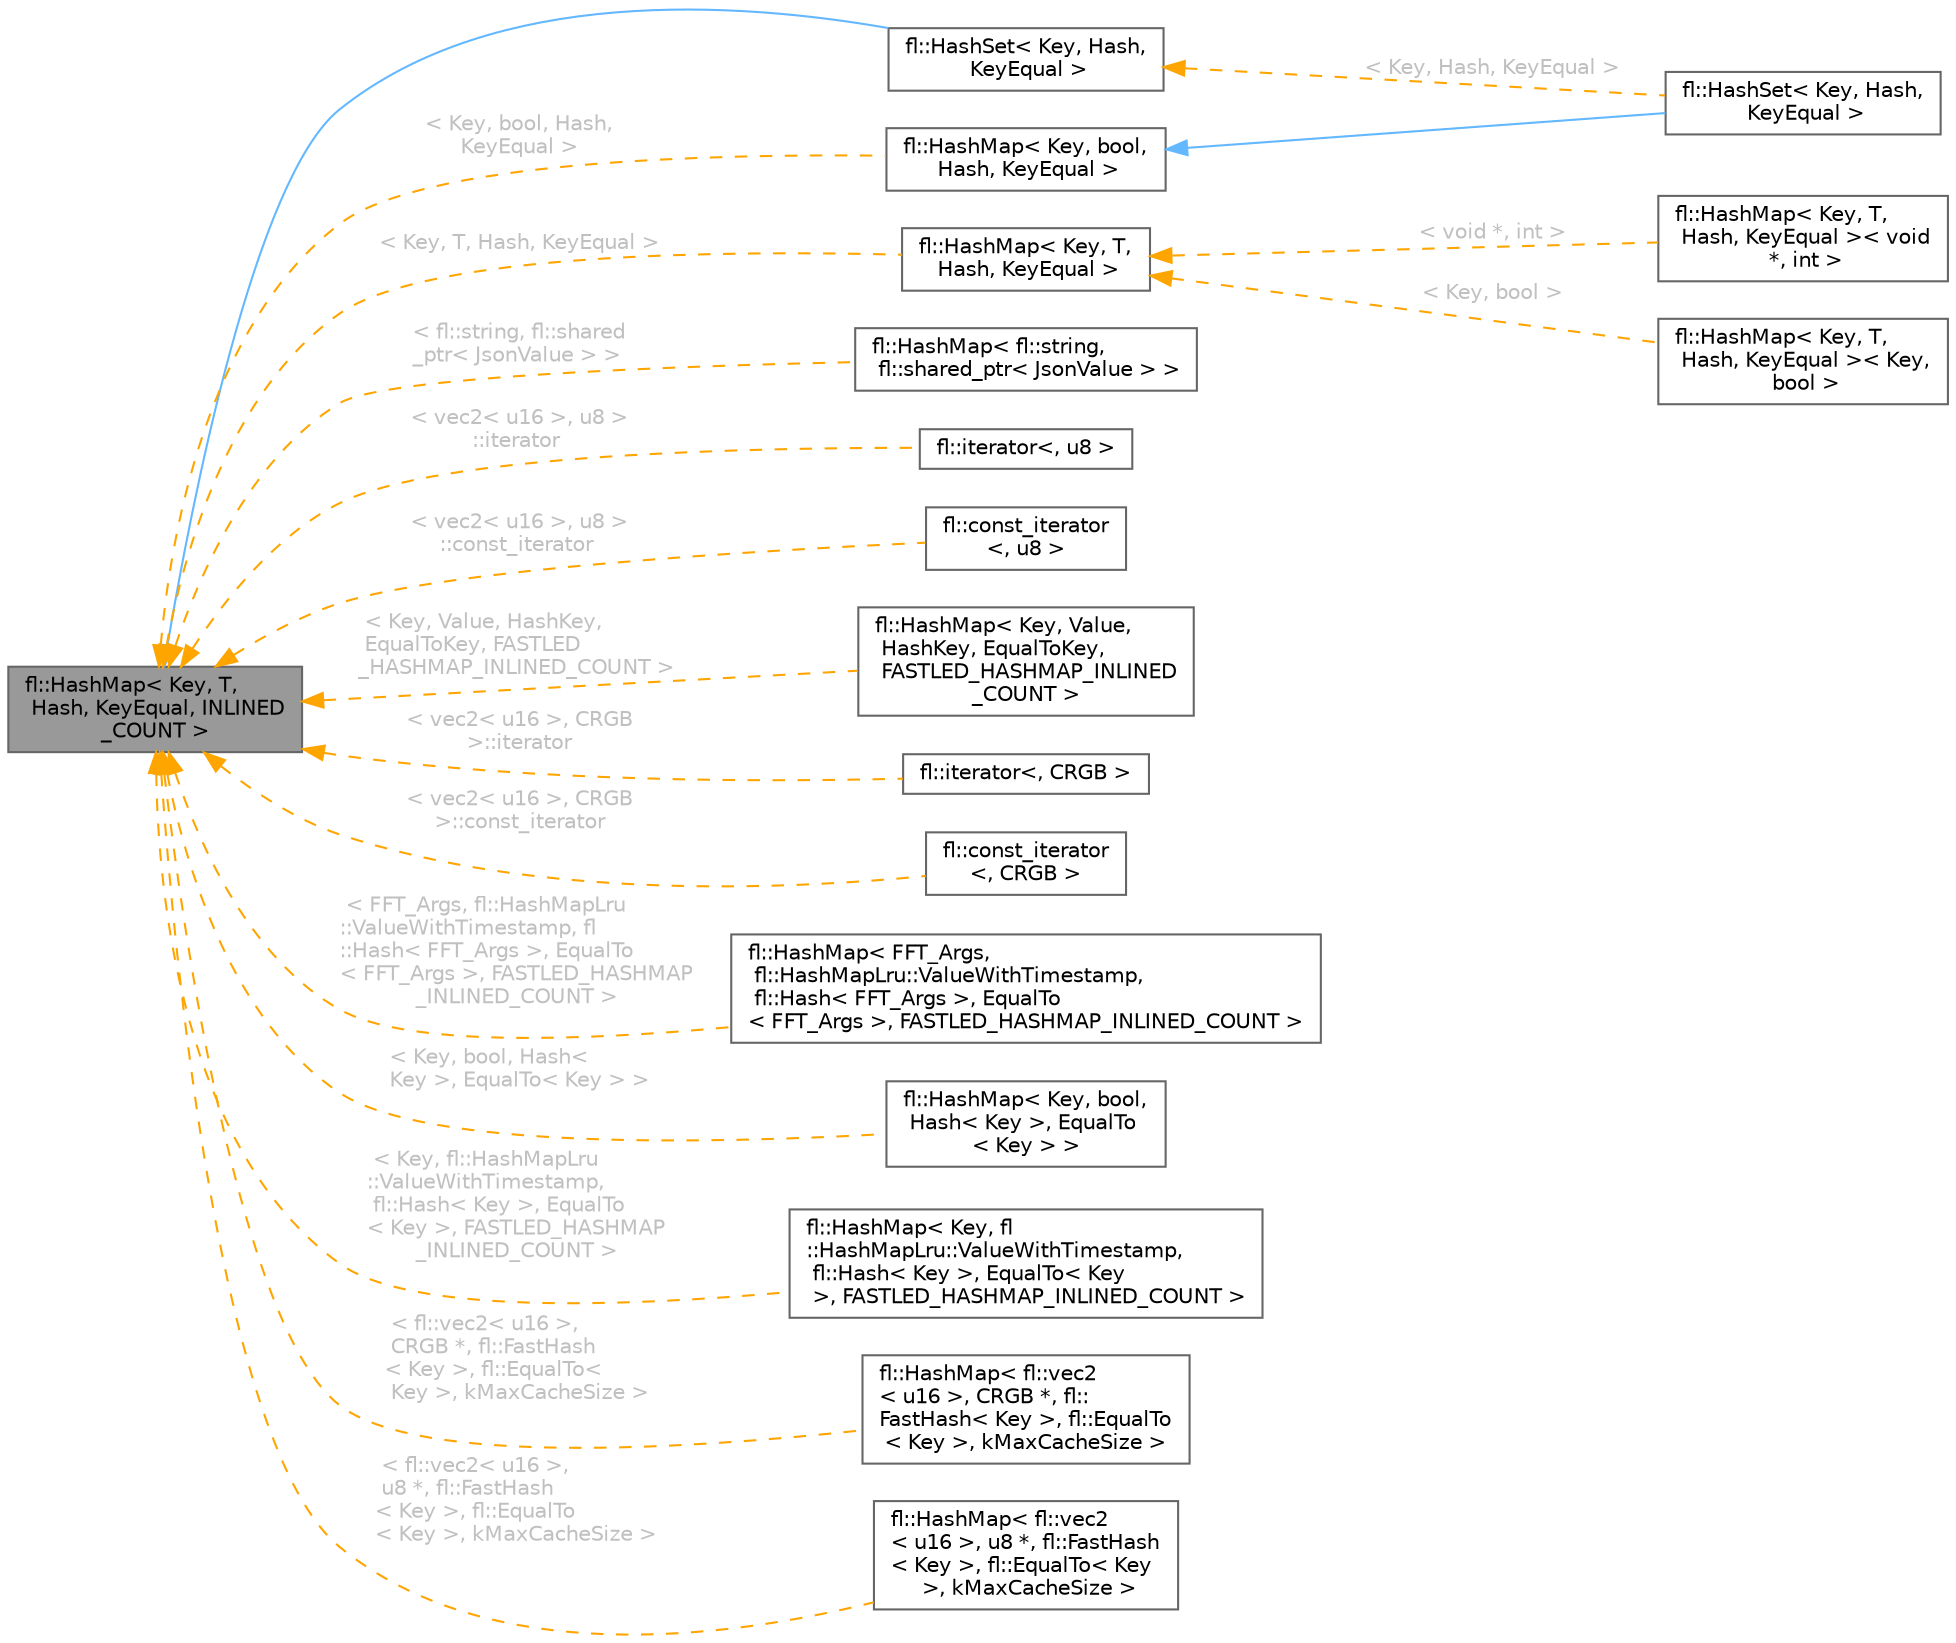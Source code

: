 digraph "fl::HashMap&lt; Key, T, Hash, KeyEqual, INLINED_COUNT &gt;"
{
 // INTERACTIVE_SVG=YES
 // LATEX_PDF_SIZE
  bgcolor="transparent";
  edge [fontname=Helvetica,fontsize=10,labelfontname=Helvetica,labelfontsize=10];
  node [fontname=Helvetica,fontsize=10,shape=box,height=0.2,width=0.4];
  rankdir="LR";
  Node1 [id="Node000001",label="fl::HashMap\< Key, T,\l Hash, KeyEqual, INLINED\l_COUNT \>",height=0.2,width=0.4,color="gray40", fillcolor="grey60", style="filled", fontcolor="black",tooltip=" "];
  Node1 -> Node2 [id="edge1_Node000001_Node000002",dir="back",color="steelblue1",style="solid",tooltip=" "];
  Node2 [id="Node000002",label="fl::HashSet\< Key, Hash,\l KeyEqual \>",height=0.2,width=0.4,color="gray40", fillcolor="white", style="filled",URL="$da/d8c/classfl_1_1_hash_set.html",tooltip=" "];
  Node2 -> Node3 [id="edge2_Node000002_Node000003",dir="back",color="orange",style="dashed",tooltip=" ",label=" \< Key, Hash, KeyEqual \>",fontcolor="grey" ];
  Node3 [id="Node000003",label="fl::HashSet\< Key, Hash,\l KeyEqual \>",height=0.2,width=0.4,color="gray40", fillcolor="white", style="filled",URL="$da/d8c/classfl_1_1_hash_set.html",tooltip=" "];
  Node1 -> Node4 [id="edge3_Node000001_Node000004",dir="back",color="orange",style="dashed",tooltip=" ",label=" \< Key, T, Hash, KeyEqual \>",fontcolor="grey" ];
  Node4 [id="Node000004",label="fl::HashMap\< Key, T,\l Hash, KeyEqual \>",height=0.2,width=0.4,color="gray40", fillcolor="white", style="filled",URL="$dc/de6/classfl_1_1_hash_map.html",tooltip=" "];
  Node4 -> Node5 [id="edge4_Node000004_Node000005",dir="back",color="orange",style="dashed",tooltip=" ",label=" \< void *, int \>",fontcolor="grey" ];
  Node5 [id="Node000005",label="fl::HashMap\< Key, T,\l Hash, KeyEqual \>\< void\l *, int \>",height=0.2,width=0.4,color="gray40", fillcolor="white", style="filled",URL="$dc/de6/classfl_1_1_hash_map.html",tooltip=" "];
  Node4 -> Node6 [id="edge5_Node000004_Node000006",dir="back",color="orange",style="dashed",tooltip=" ",label=" \< Key, bool \>",fontcolor="grey" ];
  Node6 [id="Node000006",label="fl::HashMap\< Key, T,\l Hash, KeyEqual \>\< Key,\l bool \>",height=0.2,width=0.4,color="gray40", fillcolor="white", style="filled",URL="$dc/de6/classfl_1_1_hash_map.html",tooltip=" "];
  Node1 -> Node7 [id="edge6_Node000001_Node000007",dir="back",color="orange",style="dashed",tooltip=" ",label=" \< Key, bool, Hash,\l KeyEqual \>",fontcolor="grey" ];
  Node7 [id="Node000007",label="fl::HashMap\< Key, bool,\l Hash, KeyEqual \>",height=0.2,width=0.4,color="gray40", fillcolor="white", style="filled",URL="$dc/de6/classfl_1_1_hash_map.html",tooltip=" "];
  Node7 -> Node3 [id="edge7_Node000007_Node000003",dir="back",color="steelblue1",style="solid",tooltip=" "];
  Node1 -> Node8 [id="edge8_Node000001_Node000008",dir="back",color="orange",style="dashed",tooltip=" ",label=" \< fl::string, fl::shared\l_ptr\< JsonValue \> \>",fontcolor="grey" ];
  Node8 [id="Node000008",label="fl::HashMap\< fl::string,\l fl::shared_ptr\< JsonValue \> \>",height=0.2,width=0.4,color="gray40", fillcolor="white", style="filled",URL="$dc/de6/classfl_1_1_hash_map.html",tooltip=" "];
  Node1 -> Node9 [id="edge9_Node000001_Node000009",dir="back",color="orange",style="dashed",tooltip=" ",label=" \< vec2\< u16 \>, u8 \>\l::iterator",fontcolor="grey" ];
  Node9 [id="Node000009",label="fl::iterator\<, u8 \>",height=0.2,width=0.4,color="gray40", fillcolor="white", style="filled",URL="$dc/de6/classfl_1_1_hash_map.html",tooltip=" "];
  Node1 -> Node10 [id="edge10_Node000001_Node000010",dir="back",color="orange",style="dashed",tooltip=" ",label=" \< vec2\< u16 \>, u8 \>\l::const_iterator",fontcolor="grey" ];
  Node10 [id="Node000010",label="fl::const_iterator\l\<, u8 \>",height=0.2,width=0.4,color="gray40", fillcolor="white", style="filled",URL="$dc/de6/classfl_1_1_hash_map.html",tooltip=" "];
  Node1 -> Node11 [id="edge11_Node000001_Node000011",dir="back",color="orange",style="dashed",tooltip=" ",label=" \< Key, Value, HashKey,\l EqualToKey, FASTLED\l_HASHMAP_INLINED_COUNT \>",fontcolor="grey" ];
  Node11 [id="Node000011",label="fl::HashMap\< Key, Value,\l HashKey, EqualToKey,\l FASTLED_HASHMAP_INLINED\l_COUNT \>",height=0.2,width=0.4,color="gray40", fillcolor="white", style="filled",URL="$dc/de6/classfl_1_1_hash_map.html",tooltip=" "];
  Node1 -> Node12 [id="edge12_Node000001_Node000012",dir="back",color="orange",style="dashed",tooltip=" ",label=" \< vec2\< u16 \>, CRGB\l \>::iterator",fontcolor="grey" ];
  Node12 [id="Node000012",label="fl::iterator\<, CRGB \>",height=0.2,width=0.4,color="gray40", fillcolor="white", style="filled",URL="$dc/de6/classfl_1_1_hash_map.html",tooltip=" "];
  Node1 -> Node13 [id="edge13_Node000001_Node000013",dir="back",color="orange",style="dashed",tooltip=" ",label=" \< vec2\< u16 \>, CRGB\l \>::const_iterator",fontcolor="grey" ];
  Node13 [id="Node000013",label="fl::const_iterator\l\<, CRGB \>",height=0.2,width=0.4,color="gray40", fillcolor="white", style="filled",URL="$dc/de6/classfl_1_1_hash_map.html",tooltip=" "];
  Node1 -> Node14 [id="edge14_Node000001_Node000014",dir="back",color="orange",style="dashed",tooltip=" ",label=" \< FFT_Args, fl::HashMapLru\l::ValueWithTimestamp, fl\l::Hash\< FFT_Args \>, EqualTo\l\< FFT_Args \>, FASTLED_HASHMAP\l_INLINED_COUNT \>",fontcolor="grey" ];
  Node14 [id="Node000014",label="fl::HashMap\< FFT_Args,\l fl::HashMapLru::ValueWithTimestamp,\l fl::Hash\< FFT_Args \>, EqualTo\l\< FFT_Args \>, FASTLED_HASHMAP_INLINED_COUNT \>",height=0.2,width=0.4,color="gray40", fillcolor="white", style="filled",URL="$dc/de6/classfl_1_1_hash_map.html",tooltip=" "];
  Node1 -> Node15 [id="edge15_Node000001_Node000015",dir="back",color="orange",style="dashed",tooltip=" ",label=" \< Key, bool, Hash\<\l Key \>, EqualTo\< Key \> \>",fontcolor="grey" ];
  Node15 [id="Node000015",label="fl::HashMap\< Key, bool,\l Hash\< Key \>, EqualTo\l\< Key \> \>",height=0.2,width=0.4,color="gray40", fillcolor="white", style="filled",URL="$dc/de6/classfl_1_1_hash_map.html",tooltip=" "];
  Node1 -> Node16 [id="edge16_Node000001_Node000016",dir="back",color="orange",style="dashed",tooltip=" ",label=" \< Key, fl::HashMapLru\l::ValueWithTimestamp,\l fl::Hash\< Key \>, EqualTo\l\< Key \>, FASTLED_HASHMAP\l_INLINED_COUNT \>",fontcolor="grey" ];
  Node16 [id="Node000016",label="fl::HashMap\< Key, fl\l::HashMapLru::ValueWithTimestamp,\l fl::Hash\< Key \>, EqualTo\< Key\l \>, FASTLED_HASHMAP_INLINED_COUNT \>",height=0.2,width=0.4,color="gray40", fillcolor="white", style="filled",URL="$dc/de6/classfl_1_1_hash_map.html",tooltip=" "];
  Node1 -> Node17 [id="edge17_Node000001_Node000017",dir="back",color="orange",style="dashed",tooltip=" ",label=" \< fl::vec2\< u16 \>,\l CRGB *, fl::FastHash\l\< Key \>, fl::EqualTo\<\l Key \>, kMaxCacheSize \>",fontcolor="grey" ];
  Node17 [id="Node000017",label="fl::HashMap\< fl::vec2\l\< u16 \>, CRGB *, fl::\lFastHash\< Key \>, fl::EqualTo\l\< Key \>, kMaxCacheSize \>",height=0.2,width=0.4,color="gray40", fillcolor="white", style="filled",URL="$dc/de6/classfl_1_1_hash_map.html",tooltip=" "];
  Node1 -> Node18 [id="edge18_Node000001_Node000018",dir="back",color="orange",style="dashed",tooltip=" ",label=" \< fl::vec2\< u16 \>,\l u8 *, fl::FastHash\l\< Key \>, fl::EqualTo\l\< Key \>, kMaxCacheSize \>",fontcolor="grey" ];
  Node18 [id="Node000018",label="fl::HashMap\< fl::vec2\l\< u16 \>, u8 *, fl::FastHash\l\< Key \>, fl::EqualTo\< Key\l \>, kMaxCacheSize \>",height=0.2,width=0.4,color="gray40", fillcolor="white", style="filled",URL="$dc/de6/classfl_1_1_hash_map.html",tooltip=" "];
}
